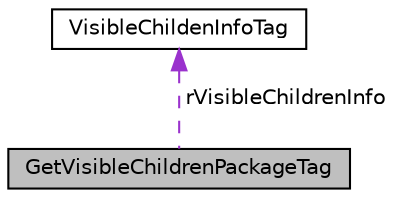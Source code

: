 digraph "GetVisibleChildrenPackageTag"
{
 // LATEX_PDF_SIZE
  edge [fontname="Helvetica",fontsize="10",labelfontname="Helvetica",labelfontsize="10"];
  node [fontname="Helvetica",fontsize="10",shape=record];
  Node1 [label="GetVisibleChildrenPackageTag",height=0.2,width=0.4,color="black", fillcolor="grey75", style="filled", fontcolor="black",tooltip=" "];
  Node2 -> Node1 [dir="back",color="darkorchid3",fontsize="10",style="dashed",label=" rVisibleChildrenInfo" ,fontname="Helvetica"];
  Node2 [label="VisibleChildenInfoTag",height=0.2,width=0.4,color="black", fillcolor="white", style="filled",URL="$struct_visible_childen_info_tag.html",tooltip=" "];
}
